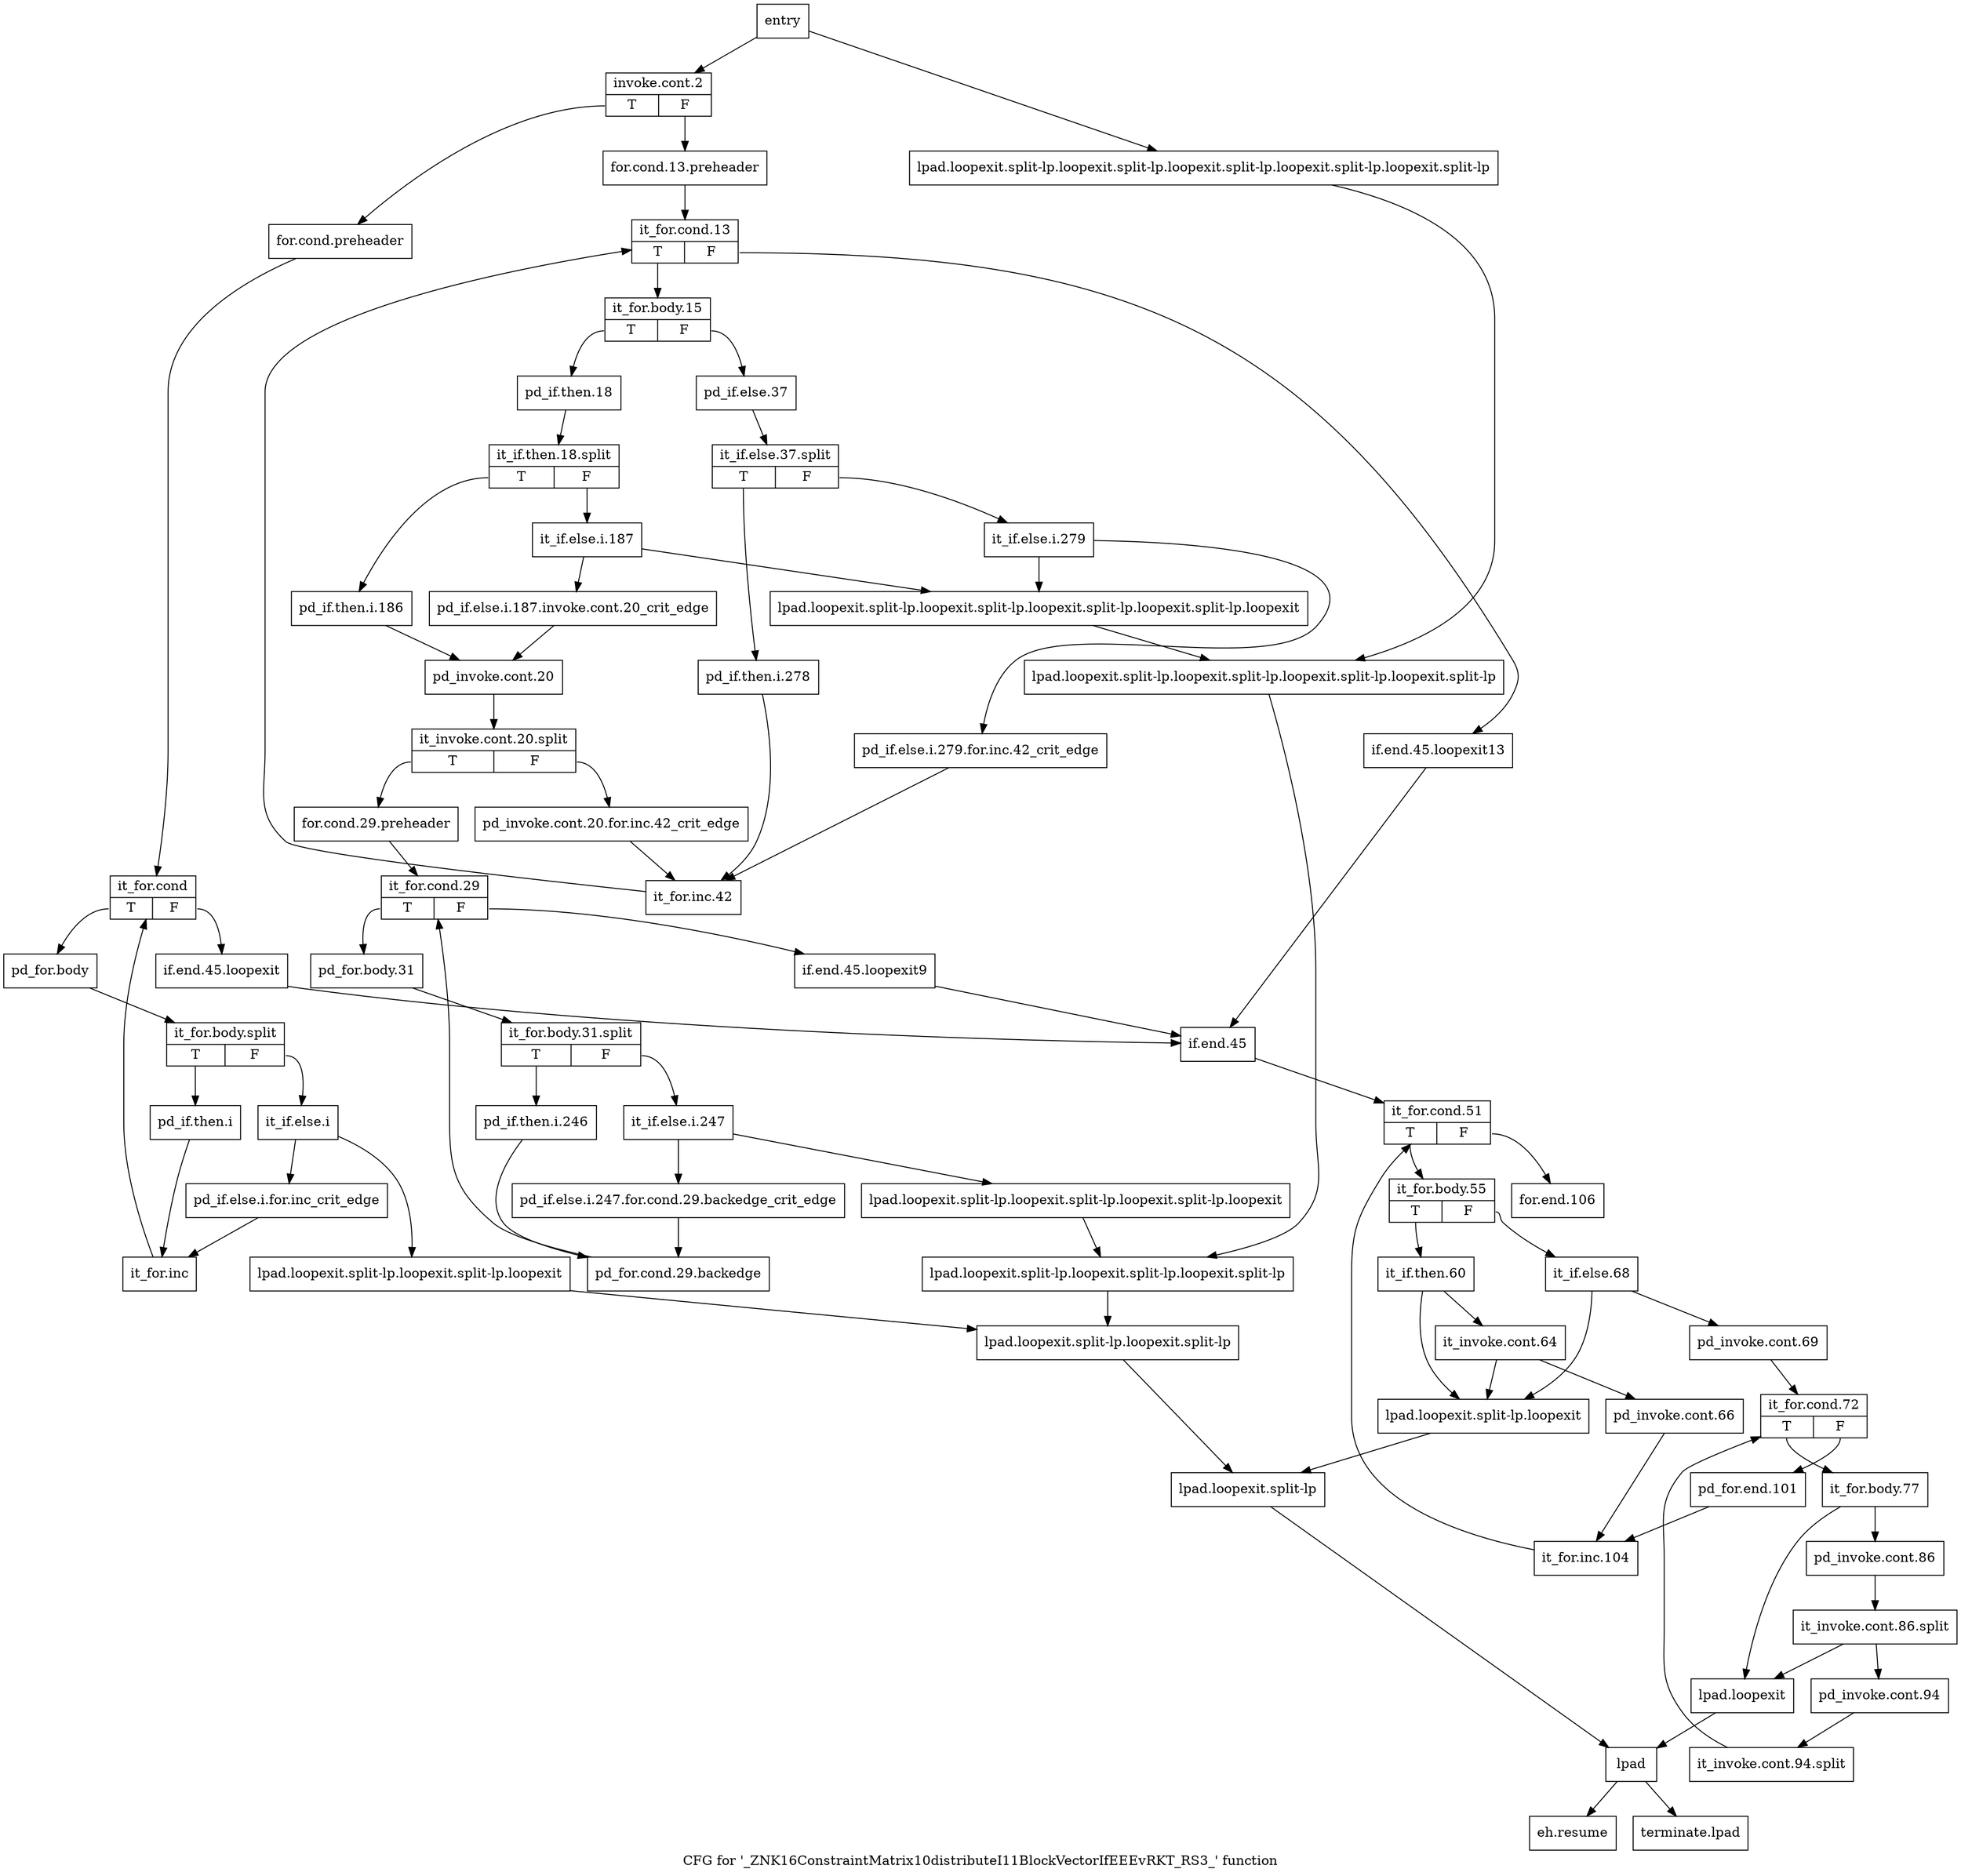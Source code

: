 digraph "CFG for '_ZNK16ConstraintMatrix10distributeI11BlockVectorIfEEEvRKT_RS3_' function" {
	label="CFG for '_ZNK16ConstraintMatrix10distributeI11BlockVectorIfEEEvRKT_RS3_' function";

	Node0x4172660 [shape=record,label="{entry}"];
	Node0x4172660 -> Node0x41726b0;
	Node0x4172660 -> Node0x4174220;
	Node0x41726b0 [shape=record,label="{invoke.cont.2|{<s0>T|<s1>F}}"];
	Node0x41726b0:s0 -> Node0x4172750;
	Node0x41726b0:s1 -> Node0x4172700;
	Node0x4172700 [shape=record,label="{for.cond.13.preheader}"];
	Node0x4172700 -> Node0x4174400;
	Node0x4172750 [shape=record,label="{for.cond.preheader}"];
	Node0x4172750 -> Node0x41727a0;
	Node0x41727a0 [shape=record,label="{it_for.cond|{<s0>T|<s1>F}}"];
	Node0x41727a0:s0 -> Node0x41727f0;
	Node0x41727a0:s1 -> Node0x4174a40;
	Node0x41727f0 [shape=record,label="{pd_for.body}"];
	Node0x41727f0 -> Node0x9efcc90;
	Node0x9efcc90 [shape=record,label="{it_for.body.split|{<s0>T|<s1>F}}"];
	Node0x9efcc90:s0 -> Node0x4173f50;
	Node0x9efcc90:s1 -> Node0x4173fa0;
	Node0x4173f50 [shape=record,label="{pd_if.then.i}"];
	Node0x4173f50 -> Node0x4174040;
	Node0x4173fa0 [shape=record,label="{it_if.else.i}"];
	Node0x4173fa0 -> Node0x4173ff0;
	Node0x4173fa0 -> Node0x4174130;
	Node0x4173ff0 [shape=record,label="{pd_if.else.i.for.inc_crit_edge}"];
	Node0x4173ff0 -> Node0x4174040;
	Node0x4174040 [shape=record,label="{it_for.inc}"];
	Node0x4174040 -> Node0x41727a0;
	Node0x4174090 [shape=record,label="{lpad.loopexit}"];
	Node0x4174090 -> Node0x41743b0;
	Node0x41740e0 [shape=record,label="{lpad.loopexit.split-lp.loopexit}"];
	Node0x41740e0 -> Node0x4174360;
	Node0x4174130 [shape=record,label="{lpad.loopexit.split-lp.loopexit.split-lp.loopexit}"];
	Node0x4174130 -> Node0x4174310;
	Node0x4174180 [shape=record,label="{lpad.loopexit.split-lp.loopexit.split-lp.loopexit.split-lp.loopexit}"];
	Node0x4174180 -> Node0x41742c0;
	Node0x41741d0 [shape=record,label="{lpad.loopexit.split-lp.loopexit.split-lp.loopexit.split-lp.loopexit.split-lp.loopexit}"];
	Node0x41741d0 -> Node0x4174270;
	Node0x4174220 [shape=record,label="{lpad.loopexit.split-lp.loopexit.split-lp.loopexit.split-lp.loopexit.split-lp.loopexit.split-lp}"];
	Node0x4174220 -> Node0x4174270;
	Node0x4174270 [shape=record,label="{lpad.loopexit.split-lp.loopexit.split-lp.loopexit.split-lp.loopexit.split-lp}"];
	Node0x4174270 -> Node0x41742c0;
	Node0x41742c0 [shape=record,label="{lpad.loopexit.split-lp.loopexit.split-lp.loopexit.split-lp}"];
	Node0x41742c0 -> Node0x4174310;
	Node0x4174310 [shape=record,label="{lpad.loopexit.split-lp.loopexit.split-lp}"];
	Node0x4174310 -> Node0x4174360;
	Node0x4174360 [shape=record,label="{lpad.loopexit.split-lp}"];
	Node0x4174360 -> Node0x41743b0;
	Node0x41743b0 [shape=record,label="{lpad}"];
	Node0x41743b0 -> Node0x4174fe0;
	Node0x41743b0 -> Node0x4175030;
	Node0x4174400 [shape=record,label="{it_for.cond.13|{<s0>T|<s1>F}}"];
	Node0x4174400:s0 -> Node0x4174450;
	Node0x4174400:s1 -> Node0x4174ae0;
	Node0x4174450 [shape=record,label="{it_for.body.15|{<s0>T|<s1>F}}"];
	Node0x4174450:s0 -> Node0x41744a0;
	Node0x4174450:s1 -> Node0x41748b0;
	Node0x41744a0 [shape=record,label="{pd_if.then.18}"];
	Node0x41744a0 -> Node0x9efc590;
	Node0x9efc590 [shape=record,label="{it_if.then.18.split|{<s0>T|<s1>F}}"];
	Node0x9efc590:s0 -> Node0x41744f0;
	Node0x9efc590:s1 -> Node0x4174540;
	Node0x41744f0 [shape=record,label="{pd_if.then.i.186}"];
	Node0x41744f0 -> Node0x41745e0;
	Node0x4174540 [shape=record,label="{it_if.else.i.187}"];
	Node0x4174540 -> Node0x4174590;
	Node0x4174540 -> Node0x41741d0;
	Node0x4174590 [shape=record,label="{pd_if.else.i.187.invoke.cont.20_crit_edge}"];
	Node0x4174590 -> Node0x41745e0;
	Node0x41745e0 [shape=record,label="{pd_invoke.cont.20}"];
	Node0x41745e0 -> Node0x9efc7b0;
	Node0x9efc7b0 [shape=record,label="{it_invoke.cont.20.split|{<s0>T|<s1>F}}"];
	Node0x9efc7b0:s0 -> Node0x4174680;
	Node0x9efc7b0:s1 -> Node0x4174630;
	Node0x4174630 [shape=record,label="{pd_invoke.cont.20.for.inc.42_crit_edge}"];
	Node0x4174630 -> Node0x41749f0;
	Node0x4174680 [shape=record,label="{for.cond.29.preheader}"];
	Node0x4174680 -> Node0x41746d0;
	Node0x41746d0 [shape=record,label="{it_for.cond.29|{<s0>T|<s1>F}}"];
	Node0x41746d0:s0 -> Node0x4174720;
	Node0x41746d0:s1 -> Node0x4174a90;
	Node0x4174720 [shape=record,label="{pd_for.body.31}"];
	Node0x4174720 -> Node0x9efc6e0;
	Node0x9efc6e0 [shape=record,label="{it_for.body.31.split|{<s0>T|<s1>F}}"];
	Node0x9efc6e0:s0 -> Node0x4174770;
	Node0x9efc6e0:s1 -> Node0x41747c0;
	Node0x4174770 [shape=record,label="{pd_if.then.i.246}"];
	Node0x4174770 -> Node0x4174860;
	Node0x41747c0 [shape=record,label="{it_if.else.i.247}"];
	Node0x41747c0 -> Node0x4174810;
	Node0x41747c0 -> Node0x4174180;
	Node0x4174810 [shape=record,label="{pd_if.else.i.247.for.cond.29.backedge_crit_edge}"];
	Node0x4174810 -> Node0x4174860;
	Node0x4174860 [shape=record,label="{pd_for.cond.29.backedge}"];
	Node0x4174860 -> Node0x41746d0;
	Node0x41748b0 [shape=record,label="{pd_if.else.37}"];
	Node0x41748b0 -> Node0x9efc3f0;
	Node0x9efc3f0 [shape=record,label="{it_if.else.37.split|{<s0>T|<s1>F}}"];
	Node0x9efc3f0:s0 -> Node0x4174900;
	Node0x9efc3f0:s1 -> Node0x4174950;
	Node0x4174900 [shape=record,label="{pd_if.then.i.278}"];
	Node0x4174900 -> Node0x41749f0;
	Node0x4174950 [shape=record,label="{it_if.else.i.279}"];
	Node0x4174950 -> Node0x41749a0;
	Node0x4174950 -> Node0x41741d0;
	Node0x41749a0 [shape=record,label="{pd_if.else.i.279.for.inc.42_crit_edge}"];
	Node0x41749a0 -> Node0x41749f0;
	Node0x41749f0 [shape=record,label="{it_for.inc.42}"];
	Node0x41749f0 -> Node0x4174400;
	Node0x4174a40 [shape=record,label="{if.end.45.loopexit}"];
	Node0x4174a40 -> Node0x4174b30;
	Node0x4174a90 [shape=record,label="{if.end.45.loopexit9}"];
	Node0x4174a90 -> Node0x4174b30;
	Node0x4174ae0 [shape=record,label="{if.end.45.loopexit13}"];
	Node0x4174ae0 -> Node0x4174b30;
	Node0x4174b30 [shape=record,label="{if.end.45}"];
	Node0x4174b30 -> Node0x4174b80;
	Node0x4174b80 [shape=record,label="{it_for.cond.51|{<s0>T|<s1>F}}"];
	Node0x4174b80:s0 -> Node0x4174bd0;
	Node0x4174b80:s1 -> Node0x4174f90;
	Node0x4174bd0 [shape=record,label="{it_for.body.55|{<s0>T|<s1>F}}"];
	Node0x4174bd0:s0 -> Node0x4174c20;
	Node0x4174bd0:s1 -> Node0x4174d10;
	Node0x4174c20 [shape=record,label="{it_if.then.60}"];
	Node0x4174c20 -> Node0x4174c70;
	Node0x4174c20 -> Node0x41740e0;
	Node0x4174c70 [shape=record,label="{it_invoke.cont.64}"];
	Node0x4174c70 -> Node0x4174cc0;
	Node0x4174c70 -> Node0x41740e0;
	Node0x4174cc0 [shape=record,label="{pd_invoke.cont.66}"];
	Node0x4174cc0 -> Node0x4174f40;
	Node0x4174d10 [shape=record,label="{it_if.else.68}"];
	Node0x4174d10 -> Node0x4174d60;
	Node0x4174d10 -> Node0x41740e0;
	Node0x4174d60 [shape=record,label="{pd_invoke.cont.69}"];
	Node0x4174d60 -> Node0x4174db0;
	Node0x4174db0 [shape=record,label="{it_for.cond.72|{<s0>T|<s1>F}}"];
	Node0x4174db0:s0 -> Node0x4174e00;
	Node0x4174db0:s1 -> Node0x4174ef0;
	Node0x4174e00 [shape=record,label="{it_for.body.77}"];
	Node0x4174e00 -> Node0x4174e50;
	Node0x4174e00 -> Node0x4174090;
	Node0x4174e50 [shape=record,label="{pd_invoke.cont.86}"];
	Node0x4174e50 -> Node0x9efc540;
	Node0x9efc540 [shape=record,label="{it_invoke.cont.86.split}"];
	Node0x9efc540 -> Node0x4174ea0;
	Node0x9efc540 -> Node0x4174090;
	Node0x4174ea0 [shape=record,label="{pd_invoke.cont.94}"];
	Node0x4174ea0 -> Node0x9efc4c0;
	Node0x9efc4c0 [shape=record,label="{it_invoke.cont.94.split}"];
	Node0x9efc4c0 -> Node0x4174db0;
	Node0x4174ef0 [shape=record,label="{pd_for.end.101}"];
	Node0x4174ef0 -> Node0x4174f40;
	Node0x4174f40 [shape=record,label="{it_for.inc.104}"];
	Node0x4174f40 -> Node0x4174b80;
	Node0x4174f90 [shape=record,label="{for.end.106}"];
	Node0x4174fe0 [shape=record,label="{eh.resume}"];
	Node0x4175030 [shape=record,label="{terminate.lpad}"];
}
